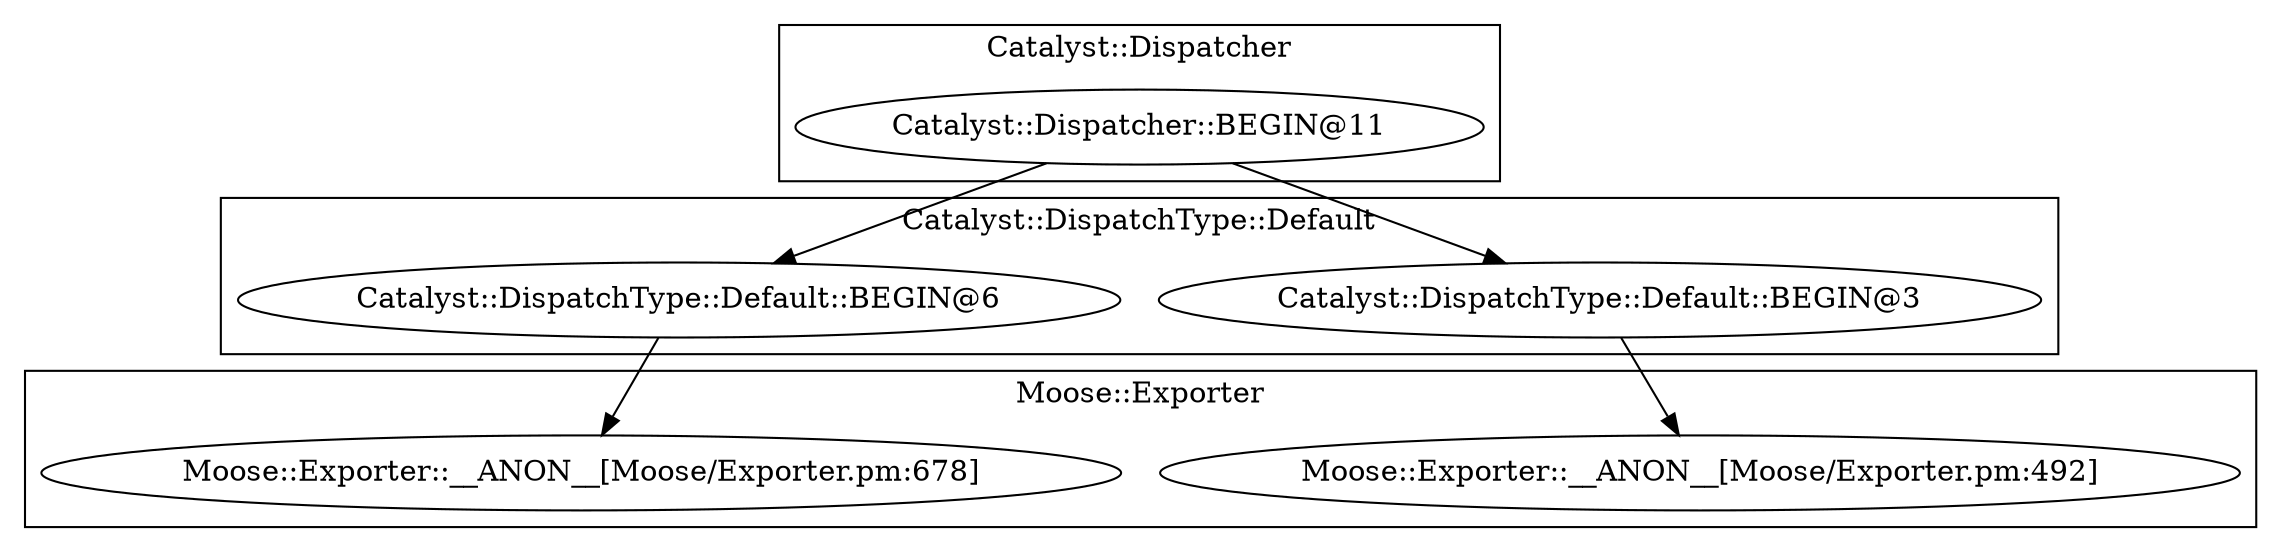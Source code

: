 digraph {
graph [overlap=false]
subgraph cluster_Catalyst_Dispatcher {
	label="Catalyst::Dispatcher";
	"Catalyst::Dispatcher::BEGIN@11";
}
subgraph cluster_Catalyst_DispatchType_Default {
	label="Catalyst::DispatchType::Default";
	"Catalyst::DispatchType::Default::BEGIN@3";
	"Catalyst::DispatchType::Default::BEGIN@6";
}
subgraph cluster_Moose_Exporter {
	label="Moose::Exporter";
	"Moose::Exporter::__ANON__[Moose/Exporter.pm:492]";
	"Moose::Exporter::__ANON__[Moose/Exporter.pm:678]";
}
"Catalyst::Dispatcher::BEGIN@11" -> "Catalyst::DispatchType::Default::BEGIN@6";
"Catalyst::DispatchType::Default::BEGIN@6" -> "Moose::Exporter::__ANON__[Moose/Exporter.pm:678]";
"Catalyst::DispatchType::Default::BEGIN@3" -> "Moose::Exporter::__ANON__[Moose/Exporter.pm:492]";
"Catalyst::Dispatcher::BEGIN@11" -> "Catalyst::DispatchType::Default::BEGIN@3";
}
